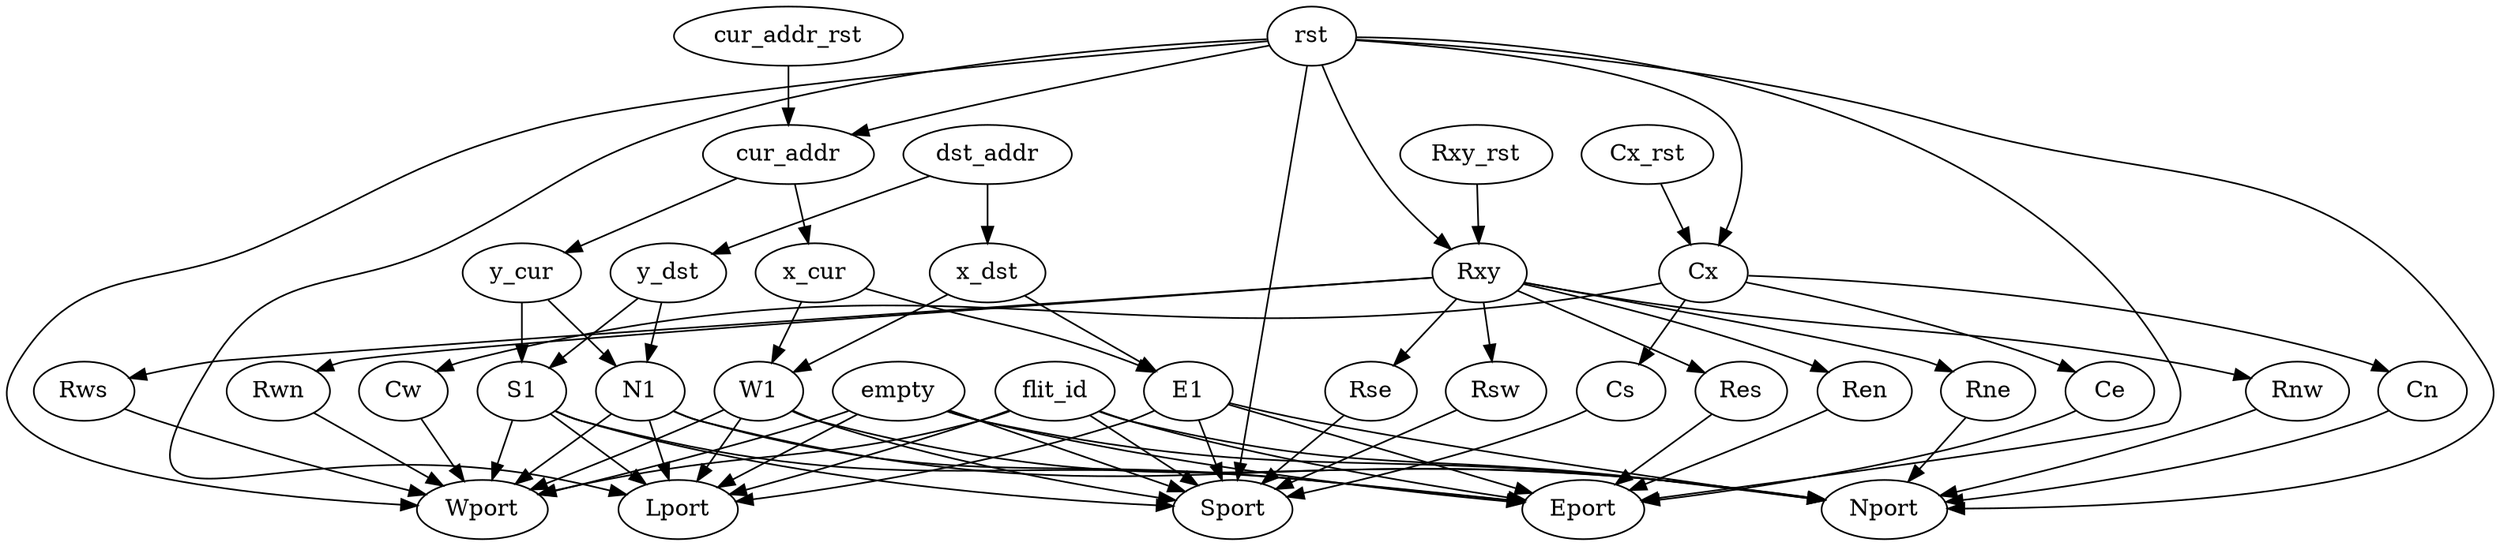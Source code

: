 strict digraph "" {
	flit_id -> Nport	 [weight=1.0];
	flit_id -> Wport	 [weight=1.0];
	flit_id -> Lport	 [weight=1.0];
	flit_id -> Sport	 [weight=1.0];
	flit_id -> Eport	 [weight=1.0];
	x_cur -> E1	 [weight=1.0];
	x_cur -> W1	 [weight=1.0];
	cur_addr -> x_cur	 [weight=1.0];
	cur_addr -> y_cur	 [weight=1.0];
	Res -> Eport	 [weight=1.0];
	S1 -> Wport	 [weight=1.0];
	S1 -> Lport	 [weight=1.0];
	S1 -> Sport	 [weight=1.0];
	S1 -> Eport	 [weight=1.0];
	cur_addr_rst -> cur_addr	 [weight=1.0];
	Ren -> Eport	 [weight=1.0];
	Rne -> Nport	 [weight=1.0];
	y_dst -> S1	 [weight=1.0];
	y_dst -> N1	 [weight=1.0];
	Cx_rst -> Cx	 [weight=1.0];
	dst_addr -> y_dst	 [weight=1.0];
	dst_addr -> x_dst	 [weight=1.0];
	Rse -> Sport	 [weight=1.0];
	Rxy_rst -> Rxy	 [weight=1.0];
	Rwn -> Wport	 [weight=1.0];
	Rws -> Wport	 [weight=1.0];
	Rsw -> Sport	 [weight=1.0];
	E1 -> Nport	 [weight=1.0];
	E1 -> Lport	 [weight=1.0];
	E1 -> Sport	 [weight=1.0];
	E1 -> Eport	 [weight=1.0];
	empty -> Nport	 [weight=2.0];
	empty -> Wport	 [weight=1.0];
	empty -> Lport	 [weight=1.0];
	empty -> Sport	 [weight=1.0];
	empty -> Eport	 [weight=1.0];
	x_dst -> E1	 [weight=1.0];
	x_dst -> W1	 [weight=1.0];
	Rxy -> Res	 [weight=1.0];
	Rxy -> Ren	 [weight=1.0];
	Rxy -> Rne	 [weight=1.0];
	Rxy -> Rse	 [weight=1.0];
	Rxy -> Rwn	 [weight=1.0];
	Rxy -> Rws	 [weight=1.0];
	Rxy -> Rsw	 [weight=1.0];
	Rxy -> Rnw	 [weight=1.0];
	rst -> cur_addr	 [weight=1.0];
	rst -> Nport	 [weight=3.0];
	rst -> Rxy	 [weight=1.0];
	rst -> Wport	 [weight=2.0];
	rst -> Lport	 [weight=2.0];
	rst -> Cx	 [weight=1.0];
	rst -> Sport	 [weight=2.0];
	rst -> Eport	 [weight=2.0];
	N1 -> Nport	 [weight=1.0];
	N1 -> Wport	 [weight=1.0];
	N1 -> Lport	 [weight=1.0];
	N1 -> Eport	 [weight=1.0];
	Cn -> Nport	 [weight=1.0];
	Rnw -> Nport	 [weight=1.0];
	Ce -> Eport	 [weight=1.0];
	y_cur -> S1	 [weight=1.0];
	y_cur -> N1	 [weight=1.0];
	Cx -> Cn	 [weight=1.0];
	Cx -> Ce	 [weight=1.0];
	Cx -> Cs	 [weight=1.0];
	Cx -> Cw	 [weight=1.0];
	W1 -> Nport	 [weight=1.0];
	W1 -> Wport	 [weight=1.0];
	W1 -> Lport	 [weight=1.0];
	W1 -> Sport	 [weight=1.0];
	Cs -> Sport	 [weight=1.0];
	Cw -> Wport	 [weight=1.0];
}
